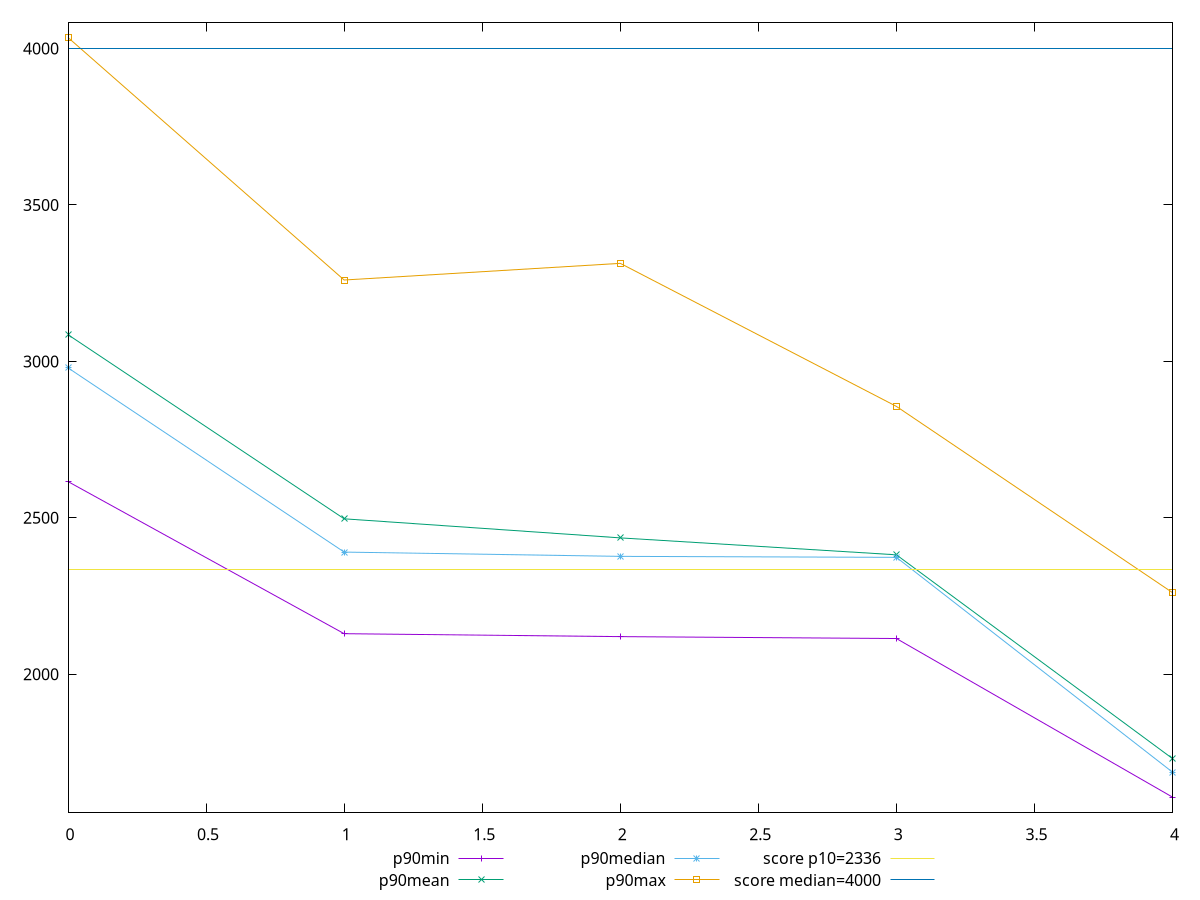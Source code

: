 reset

$p90Min <<EOF
0 2615.8235000000004
1 2129.698
2 2120.32085
3 2114.2505
4 1607.2624999999998
EOF

$p90Mean <<EOF
0 3085.28914893617
1 2496.8455372340422
2 2435.9093196808512
3 2381.7532638297876
4 1730.472592553192
EOF

$p90Median <<EOF
0 2979.28025
1 2390.5024999999996
2 2376.8377499999997
3 2373.6675
4 1687.1317499999998
EOF

$p90Max <<EOF
0 4035.1994999999997
1 3260.0780000000004
2 3313.3399999999997
3 2856.1765000000005
4 2260.9035
EOF

set key outside below
set xrange [0:4]
set yrange [1558.7037599999999:4083.7582399999997]
set trange [1558.7037599999999:4083.7582399999997]
set terminal svg size 640, 560 enhanced background rgb 'white'
set output "report_00015_2021-02-09T16-11-33.973Z/first-contentful-paint/progression/value.svg"

plot $p90Min title "p90min" with linespoints, \
     $p90Mean title "p90mean" with linespoints, \
     $p90Median title "p90median" with linespoints, \
     $p90Max title "p90max" with linespoints, \
     2336 title "score p10=2336", \
     4000 title "score median=4000"

reset

